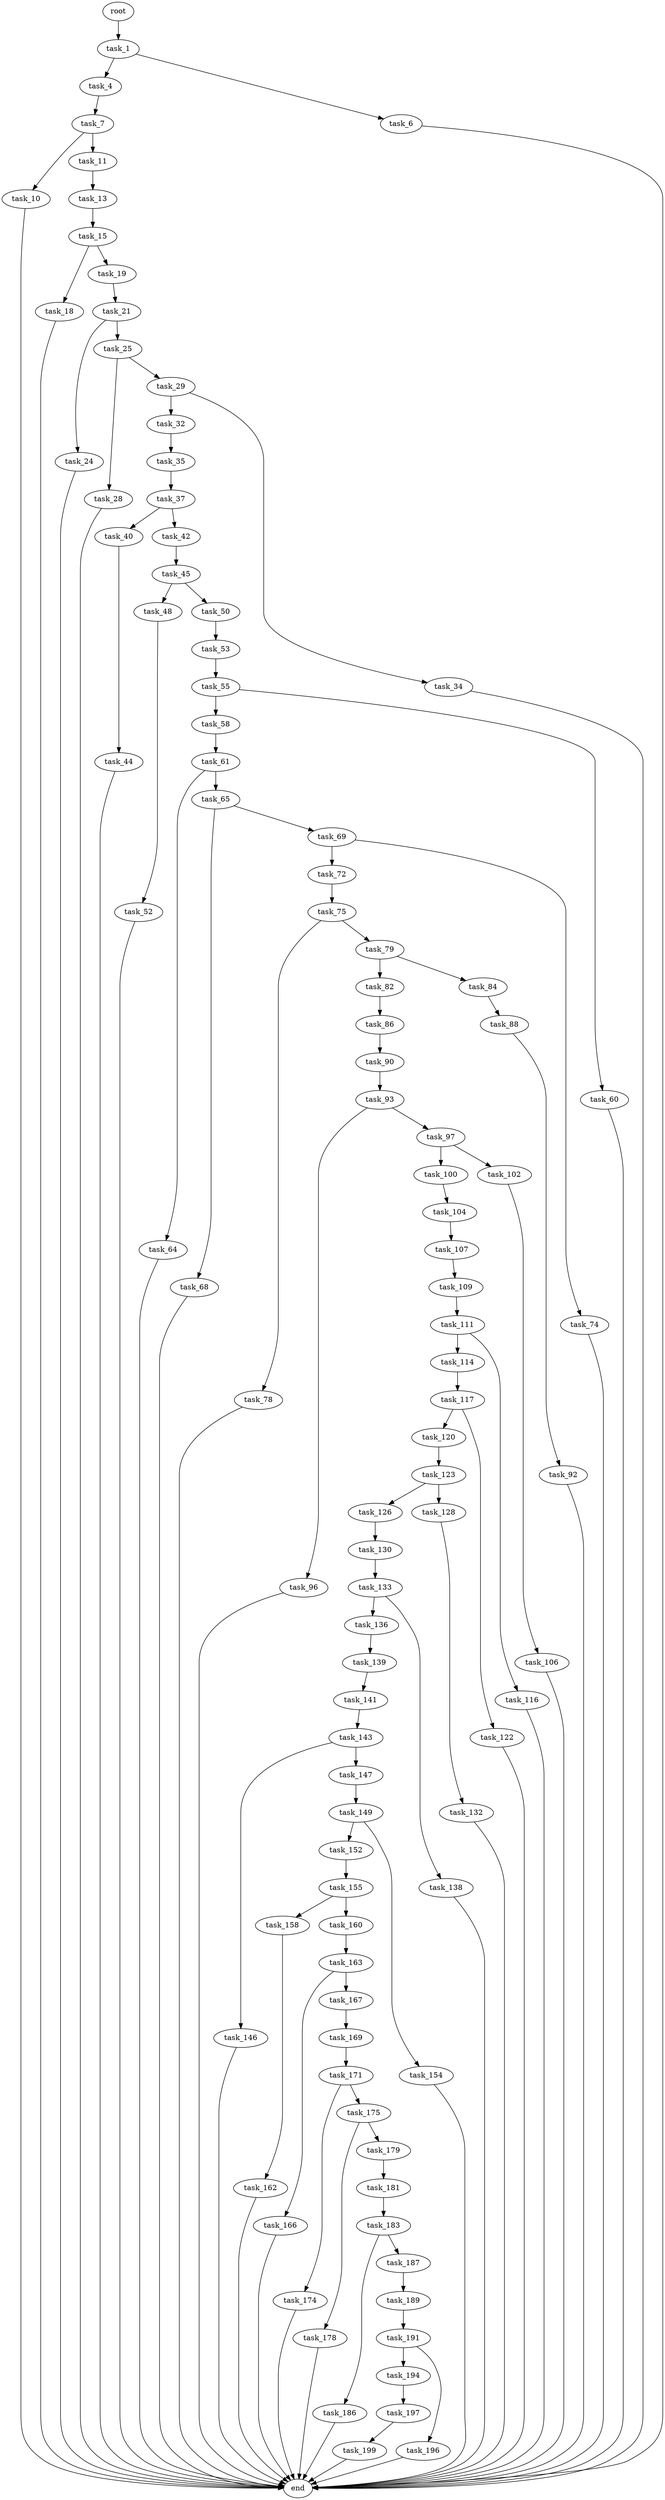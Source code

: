 digraph G {
  root [size="0.000000"];
  task_1 [size="149952520056.000000"];
  task_4 [size="208223921456.000000"];
  task_6 [size="368293445632.000000"];
  task_7 [size="31389667740.000000"];
  end [size="0.000000"];
  task_10 [size="17001829278.000000"];
  task_11 [size="4653979396.000000"];
  task_13 [size="191862344628.000000"];
  task_15 [size="134217728000.000000"];
  task_18 [size="321437185168.000000"];
  task_19 [size="231928233984.000000"];
  task_21 [size="231928233984.000000"];
  task_24 [size="368293445632.000000"];
  task_25 [size="101192398032.000000"];
  task_28 [size="782757789696.000000"];
  task_29 [size="39759812979.000000"];
  task_32 [size="9581368969.000000"];
  task_34 [size="28744589290.000000"];
  task_35 [size="549755813888.000000"];
  task_37 [size="105044320884.000000"];
  task_40 [size="368293445632.000000"];
  task_42 [size="272744943030.000000"];
  task_44 [size="28706515324.000000"];
  task_45 [size="72719095716.000000"];
  task_48 [size="549755813888.000000"];
  task_50 [size="17971428300.000000"];
  task_52 [size="368293445632.000000"];
  task_53 [size="1212253922.000000"];
  task_55 [size="86281729291.000000"];
  task_58 [size="16997700700.000000"];
  task_60 [size="7994488786.000000"];
  task_61 [size="95834598408.000000"];
  task_64 [size="37971000361.000000"];
  task_65 [size="9267956902.000000"];
  task_68 [size="5121695693.000000"];
  task_69 [size="1170552498417.000000"];
  task_72 [size="11093019019.000000"];
  task_74 [size="22297189370.000000"];
  task_75 [size="204797520304.000000"];
  task_78 [size="246265400283.000000"];
  task_79 [size="8364256714.000000"];
  task_82 [size="74074472534.000000"];
  task_84 [size="134217728000.000000"];
  task_86 [size="782757789696.000000"];
  task_88 [size="3031771147.000000"];
  task_90 [size="8589934592.000000"];
  task_92 [size="11637455489.000000"];
  task_93 [size="2148600810.000000"];
  task_96 [size="782757789696.000000"];
  task_97 [size="8589934592.000000"];
  task_100 [size="702667261617.000000"];
  task_102 [size="549755813888.000000"];
  task_104 [size="28991029248.000000"];
  task_106 [size="4363526249.000000"];
  task_107 [size="12910176639.000000"];
  task_109 [size="153702996324.000000"];
  task_111 [size="973710229.000000"];
  task_114 [size="134217728000.000000"];
  task_116 [size="368293445632.000000"];
  task_117 [size="73073079226.000000"];
  task_120 [size="14254171866.000000"];
  task_122 [size="30673464882.000000"];
  task_123 [size="3093068242.000000"];
  task_126 [size="11725419149.000000"];
  task_128 [size="138991625403.000000"];
  task_130 [size="1073741824000.000000"];
  task_132 [size="10154258325.000000"];
  task_133 [size="1073741824000.000000"];
  task_136 [size="368293445632.000000"];
  task_138 [size="13076347775.000000"];
  task_139 [size="782757789696.000000"];
  task_141 [size="134217728000.000000"];
  task_143 [size="225504244882.000000"];
  task_146 [size="1073741824000.000000"];
  task_147 [size="81275085172.000000"];
  task_149 [size="231928233984.000000"];
  task_152 [size="6448787157.000000"];
  task_154 [size="231928233984.000000"];
  task_155 [size="321242095253.000000"];
  task_158 [size="4440246154.000000"];
  task_160 [size="4318894192.000000"];
  task_162 [size="11144835441.000000"];
  task_163 [size="407551321541.000000"];
  task_166 [size="773791700604.000000"];
  task_167 [size="342405458408.000000"];
  task_169 [size="15068698566.000000"];
  task_171 [size="33138932805.000000"];
  task_174 [size="6267732874.000000"];
  task_175 [size="6154086232.000000"];
  task_178 [size="4728273817.000000"];
  task_179 [size="1691593626.000000"];
  task_181 [size="18304756446.000000"];
  task_183 [size="68719476736.000000"];
  task_186 [size="1073741824000.000000"];
  task_187 [size="549755813888.000000"];
  task_189 [size="32942104570.000000"];
  task_191 [size="368293445632.000000"];
  task_194 [size="617653392.000000"];
  task_196 [size="1161666864049.000000"];
  task_197 [size="443753462388.000000"];
  task_199 [size="134217728000.000000"];

  root -> task_1 [size="1.000000"];
  task_1 -> task_4 [size="134217728.000000"];
  task_1 -> task_6 [size="134217728.000000"];
  task_4 -> task_7 [size="209715200.000000"];
  task_6 -> end [size="1.000000"];
  task_7 -> task_10 [size="536870912.000000"];
  task_7 -> task_11 [size="536870912.000000"];
  task_10 -> end [size="1.000000"];
  task_11 -> task_13 [size="209715200.000000"];
  task_13 -> task_15 [size="134217728.000000"];
  task_15 -> task_18 [size="209715200.000000"];
  task_15 -> task_19 [size="209715200.000000"];
  task_18 -> end [size="1.000000"];
  task_19 -> task_21 [size="301989888.000000"];
  task_21 -> task_24 [size="301989888.000000"];
  task_21 -> task_25 [size="301989888.000000"];
  task_24 -> end [size="1.000000"];
  task_25 -> task_28 [size="75497472.000000"];
  task_25 -> task_29 [size="75497472.000000"];
  task_28 -> end [size="1.000000"];
  task_29 -> task_32 [size="679477248.000000"];
  task_29 -> task_34 [size="679477248.000000"];
  task_32 -> task_35 [size="209715200.000000"];
  task_34 -> end [size="1.000000"];
  task_35 -> task_37 [size="536870912.000000"];
  task_37 -> task_40 [size="411041792.000000"];
  task_37 -> task_42 [size="411041792.000000"];
  task_40 -> task_44 [size="411041792.000000"];
  task_42 -> task_45 [size="209715200.000000"];
  task_44 -> end [size="1.000000"];
  task_45 -> task_48 [size="209715200.000000"];
  task_45 -> task_50 [size="209715200.000000"];
  task_48 -> task_52 [size="536870912.000000"];
  task_50 -> task_53 [size="301989888.000000"];
  task_52 -> end [size="1.000000"];
  task_53 -> task_55 [size="33554432.000000"];
  task_55 -> task_58 [size="75497472.000000"];
  task_55 -> task_60 [size="75497472.000000"];
  task_58 -> task_61 [size="838860800.000000"];
  task_60 -> end [size="1.000000"];
  task_61 -> task_64 [size="134217728.000000"];
  task_61 -> task_65 [size="134217728.000000"];
  task_64 -> end [size="1.000000"];
  task_65 -> task_68 [size="209715200.000000"];
  task_65 -> task_69 [size="209715200.000000"];
  task_68 -> end [size="1.000000"];
  task_69 -> task_72 [size="838860800.000000"];
  task_69 -> task_74 [size="838860800.000000"];
  task_72 -> task_75 [size="411041792.000000"];
  task_74 -> end [size="1.000000"];
  task_75 -> task_78 [size="209715200.000000"];
  task_75 -> task_79 [size="209715200.000000"];
  task_78 -> end [size="1.000000"];
  task_79 -> task_82 [size="33554432.000000"];
  task_79 -> task_84 [size="33554432.000000"];
  task_82 -> task_86 [size="75497472.000000"];
  task_84 -> task_88 [size="209715200.000000"];
  task_86 -> task_90 [size="679477248.000000"];
  task_88 -> task_92 [size="75497472.000000"];
  task_90 -> task_93 [size="33554432.000000"];
  task_92 -> end [size="1.000000"];
  task_93 -> task_96 [size="209715200.000000"];
  task_93 -> task_97 [size="209715200.000000"];
  task_96 -> end [size="1.000000"];
  task_97 -> task_100 [size="33554432.000000"];
  task_97 -> task_102 [size="33554432.000000"];
  task_100 -> task_104 [size="679477248.000000"];
  task_102 -> task_106 [size="536870912.000000"];
  task_104 -> task_107 [size="75497472.000000"];
  task_106 -> end [size="1.000000"];
  task_107 -> task_109 [size="411041792.000000"];
  task_109 -> task_111 [size="134217728.000000"];
  task_111 -> task_114 [size="33554432.000000"];
  task_111 -> task_116 [size="33554432.000000"];
  task_114 -> task_117 [size="209715200.000000"];
  task_116 -> end [size="1.000000"];
  task_117 -> task_120 [size="75497472.000000"];
  task_117 -> task_122 [size="75497472.000000"];
  task_120 -> task_123 [size="301989888.000000"];
  task_122 -> end [size="1.000000"];
  task_123 -> task_126 [size="134217728.000000"];
  task_123 -> task_128 [size="134217728.000000"];
  task_126 -> task_130 [size="411041792.000000"];
  task_128 -> task_132 [size="209715200.000000"];
  task_130 -> task_133 [size="838860800.000000"];
  task_132 -> end [size="1.000000"];
  task_133 -> task_136 [size="838860800.000000"];
  task_133 -> task_138 [size="838860800.000000"];
  task_136 -> task_139 [size="411041792.000000"];
  task_138 -> end [size="1.000000"];
  task_139 -> task_141 [size="679477248.000000"];
  task_141 -> task_143 [size="209715200.000000"];
  task_143 -> task_146 [size="838860800.000000"];
  task_143 -> task_147 [size="838860800.000000"];
  task_146 -> end [size="1.000000"];
  task_147 -> task_149 [size="209715200.000000"];
  task_149 -> task_152 [size="301989888.000000"];
  task_149 -> task_154 [size="301989888.000000"];
  task_152 -> task_155 [size="134217728.000000"];
  task_154 -> end [size="1.000000"];
  task_155 -> task_158 [size="301989888.000000"];
  task_155 -> task_160 [size="301989888.000000"];
  task_158 -> task_162 [size="134217728.000000"];
  task_160 -> task_163 [size="75497472.000000"];
  task_162 -> end [size="1.000000"];
  task_163 -> task_166 [size="838860800.000000"];
  task_163 -> task_167 [size="838860800.000000"];
  task_166 -> end [size="1.000000"];
  task_167 -> task_169 [size="536870912.000000"];
  task_169 -> task_171 [size="411041792.000000"];
  task_171 -> task_174 [size="679477248.000000"];
  task_171 -> task_175 [size="679477248.000000"];
  task_174 -> end [size="1.000000"];
  task_175 -> task_178 [size="33554432.000000"];
  task_175 -> task_179 [size="33554432.000000"];
  task_178 -> end [size="1.000000"];
  task_179 -> task_181 [size="209715200.000000"];
  task_181 -> task_183 [size="536870912.000000"];
  task_183 -> task_186 [size="134217728.000000"];
  task_183 -> task_187 [size="134217728.000000"];
  task_186 -> end [size="1.000000"];
  task_187 -> task_189 [size="536870912.000000"];
  task_189 -> task_191 [size="536870912.000000"];
  task_191 -> task_194 [size="411041792.000000"];
  task_191 -> task_196 [size="411041792.000000"];
  task_194 -> task_197 [size="33554432.000000"];
  task_196 -> end [size="1.000000"];
  task_197 -> task_199 [size="411041792.000000"];
  task_199 -> end [size="1.000000"];
}
